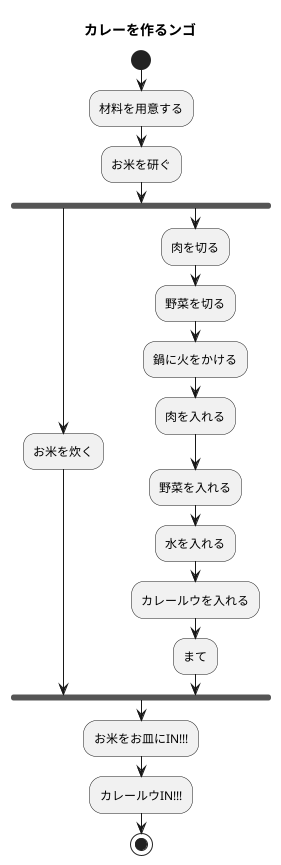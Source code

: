 @startuml カレー
Title カレーを作るンゴ
start
:材料を用意する;
:お米を研ぐ;
fork
:お米を炊く;
fork again
:肉を切る;
:野菜を切る;
:鍋に火をかける;
:肉を入れる;
:野菜を入れる;
:水を入れる;
:カレールウを入れる;
:まて;
end fork
:お米をお皿にIN!!!;
:カレールウIN!!!;
stop

@enduml